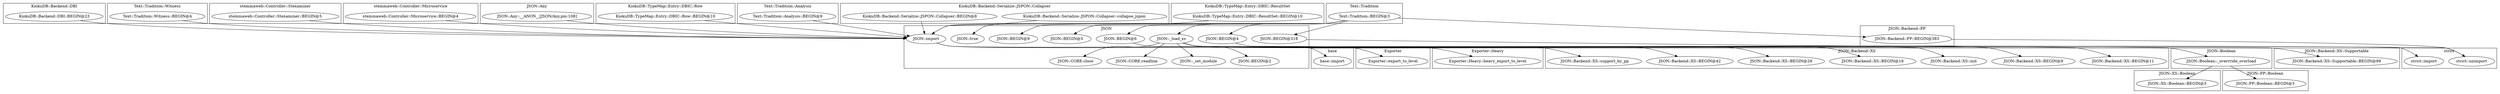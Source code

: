 digraph {
graph [overlap=false]
subgraph cluster_JSON_Boolean {
	label="JSON::Boolean";
	"JSON::Boolean::_overrride_overload";
}
subgraph cluster_KiokuDB_Backend_DBI {
	label="KiokuDB::Backend::DBI";
	"KiokuDB::Backend::DBI::BEGIN@23";
}
subgraph cluster_JSON_Backend_XS_Supportable {
	label="JSON::Backend::XS::Supportable";
	"JSON::Backend::XS::Supportable::BEGIN@99";
}
subgraph cluster_Text_Tradition_Witness {
	label="Text::Tradition::Witness";
	"Text::Tradition::Witness::BEGIN@4";
}
subgraph cluster_JSON {
	label="JSON";
	"JSON::BEGIN@318";
	"JSON::CORE:close";
	"JSON::BEGIN@9";
	"JSON::BEGIN@6";
	"JSON::CORE:readline";
	"JSON::true";
	"JSON::BEGIN@4";
	"JSON::BEGIN@5";
	"JSON::import";
	"JSON::_set_module";
	"JSON::_load_xs";
	"JSON::BEGIN@2";
}
subgraph cluster_stemmaweb_Controller_Stexaminer {
	label="stemmaweb::Controller::Stexaminer";
	"stemmaweb::Controller::Stexaminer::BEGIN@5";
}
subgraph cluster_stemmaweb_Controller_Microservice {
	label="stemmaweb::Controller::Microservice";
	"stemmaweb::Controller::Microservice::BEGIN@4";
}
subgraph cluster_base {
	label="base";
	"base::import";
}
subgraph cluster_Exporter {
	label="Exporter";
	"Exporter::export_to_level";
}
subgraph cluster_JSON_Any {
	label="JSON::Any";
	"JSON::Any::__ANON__[JSON/Any.pm:108]";
}
subgraph cluster_KiokuDB_TypeMap_Entry_DBIC_Row {
	label="KiokuDB::TypeMap::Entry::DBIC::Row";
	"KiokuDB::TypeMap::Entry::DBIC::Row::BEGIN@10";
}
subgraph cluster_Exporter_Heavy {
	label="Exporter::Heavy";
	"Exporter::Heavy::heavy_export_to_level";
}
subgraph cluster_Text_Tradition {
	label="Text::Tradition";
	"Text::Tradition::BEGIN@3";
}
subgraph cluster_Text_Tradition_Analysis {
	label="Text::Tradition::Analysis";
	"Text::Tradition::Analysis::BEGIN@9";
}
subgraph cluster_JSON_Backend_XS {
	label="JSON::Backend::XS";
	"JSON::Backend::XS::BEGIN@18";
	"JSON::Backend::XS::BEGIN@29";
	"JSON::Backend::XS::BEGIN@42";
	"JSON::Backend::XS::BEGIN@11";
	"JSON::Backend::XS::support_by_pp";
	"JSON::Backend::XS::BEGIN@9";
	"JSON::Backend::XS::init";
}
subgraph cluster_JSON_XS_Boolean {
	label="JSON::XS::Boolean";
	"JSON::XS::Boolean::BEGIN@3";
}
subgraph cluster_KiokuDB_Backend_Serialize_JSPON_Collapser {
	label="KiokuDB::Backend::Serialize::JSPON::Collapser";
	"KiokuDB::Backend::Serialize::JSPON::Collapser::BEGIN@8";
	"KiokuDB::Backend::Serialize::JSPON::Collapser::collapse_jspon";
}
subgraph cluster_KiokuDB_TypeMap_Entry_DBIC_ResultSet {
	label="KiokuDB::TypeMap::Entry::DBIC::ResultSet";
	"KiokuDB::TypeMap::Entry::DBIC::ResultSet::BEGIN@10";
}
subgraph cluster_JSON_Backend_PP {
	label="JSON::Backend::PP";
	"JSON::Backend::PP::BEGIN@383";
}
subgraph cluster_strict {
	label="strict";
	"strict::unimport";
	"strict::import";
}
subgraph cluster_JSON_PP_Boolean {
	label="JSON::PP::Boolean";
	"JSON::PP::Boolean::BEGIN@3";
}
"KiokuDB::Backend::Serialize::JSPON::Collapser::collapse_jspon" -> "JSON::true";
"JSON::_load_xs" -> "JSON::Backend::XS::BEGIN@42";
"JSON::_load_xs" -> "JSON::Boolean::_overrride_overload";
"Text::Tradition::BEGIN@3" -> "JSON::_load_xs";
"JSON::Boolean::_overrride_overload" -> "JSON::PP::Boolean::BEGIN@3";
"JSON::_load_xs" -> "JSON::Backend::XS::init";
"JSON::import" -> "JSON::Backend::XS::support_by_pp";
"Text::Tradition::BEGIN@3" -> "JSON::BEGIN@6";
"JSON::_load_xs" -> "JSON::BEGIN@2";
"Text::Tradition::BEGIN@3" -> "JSON::BEGIN@9";
"JSON::_load_xs" -> "JSON::Backend::XS::Supportable::BEGIN@99";
"KiokuDB::Backend::DBI::BEGIN@23" -> "JSON::import";
"stemmaweb::Controller::Stexaminer::BEGIN@5" -> "JSON::import";
"JSON::Any::__ANON__[JSON/Any.pm:108]" -> "JSON::import";
"KiokuDB::Backend::Serialize::JSPON::Collapser::BEGIN@8" -> "JSON::import";
"KiokuDB::TypeMap::Entry::DBIC::Row::BEGIN@10" -> "JSON::import";
"Text::Tradition::Analysis::BEGIN@9" -> "JSON::import";
"stemmaweb::Controller::Microservice::BEGIN@4" -> "JSON::import";
"Text::Tradition::Witness::BEGIN@4" -> "JSON::import";
"Text::Tradition::BEGIN@3" -> "JSON::import";
"KiokuDB::TypeMap::Entry::DBIC::ResultSet::BEGIN@10" -> "JSON::import";
"JSON::BEGIN@4" -> "strict::import";
"JSON::_load_xs" -> "JSON::CORE:readline";
"JSON::Boolean::_overrride_overload" -> "JSON::XS::Boolean::BEGIN@3";
"JSON::_load_xs" -> "JSON::Backend::XS::BEGIN@29";
"JSON::_load_xs" -> "JSON::CORE:close";
"Text::Tradition::BEGIN@3" -> "JSON::BEGIN@4";
"JSON::import" -> "Exporter::Heavy::heavy_export_to_level";
"JSON::import" -> "Exporter::export_to_level";
"JSON::Backend::PP::BEGIN@383" -> "strict::unimport";
"JSON::BEGIN@318" -> "strict::unimport";
"JSON::BEGIN@6" -> "base::import";
"Text::Tradition::BEGIN@3" -> "JSON::BEGIN@318";
"JSON::_load_xs" -> "JSON::Backend::XS::BEGIN@9";
"JSON::_load_xs" -> "JSON::Backend::XS::BEGIN@18";
"Text::Tradition::BEGIN@3" -> "JSON::Backend::PP::BEGIN@383";
"JSON::_load_xs" -> "JSON::_set_module";
"JSON::_load_xs" -> "JSON::Backend::XS::BEGIN@11";
"Text::Tradition::BEGIN@3" -> "JSON::BEGIN@5";
}
